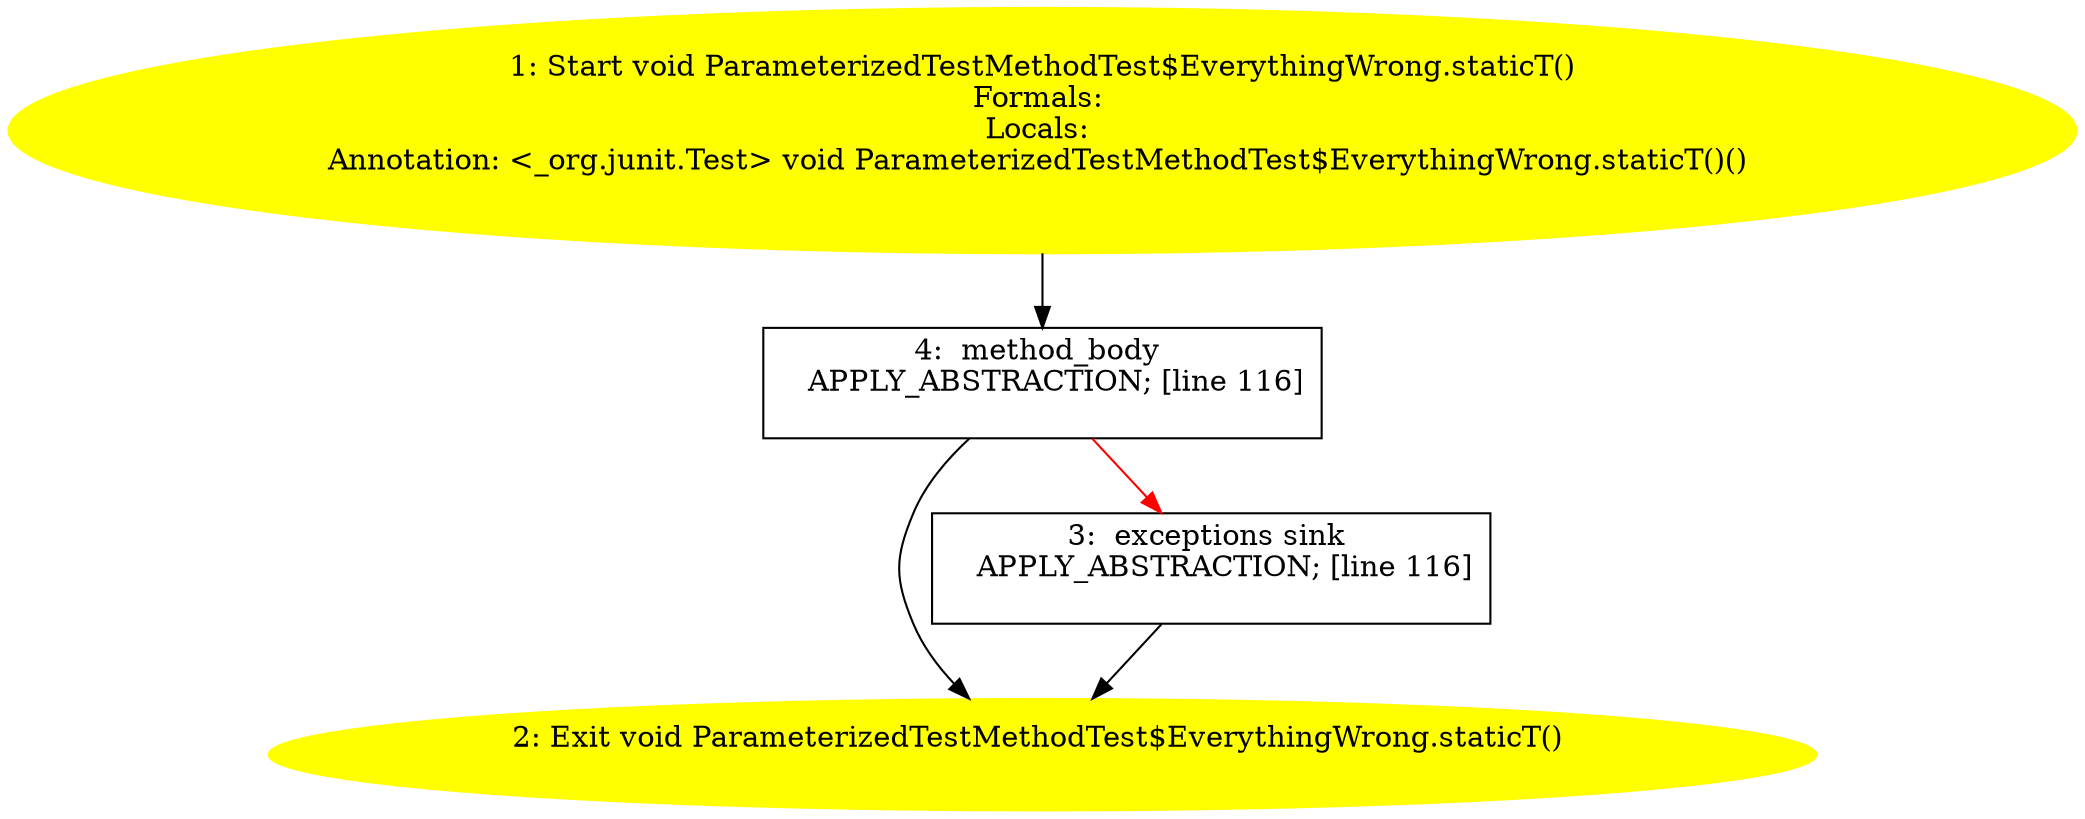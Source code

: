 /* @generated */
digraph cfg {
"org.junit.tests.running.methods.ParameterizedTestMethodTest$EverythingWrong.staticT():void.c5c9d301b101f4569615b781e225d150_1" [label="1: Start void ParameterizedTestMethodTest$EverythingWrong.staticT()\nFormals: \nLocals: \nAnnotation: <_org.junit.Test> void ParameterizedTestMethodTest$EverythingWrong.staticT()() \n  " color=yellow style=filled]
	

	 "org.junit.tests.running.methods.ParameterizedTestMethodTest$EverythingWrong.staticT():void.c5c9d301b101f4569615b781e225d150_1" -> "org.junit.tests.running.methods.ParameterizedTestMethodTest$EverythingWrong.staticT():void.c5c9d301b101f4569615b781e225d150_4" ;
"org.junit.tests.running.methods.ParameterizedTestMethodTest$EverythingWrong.staticT():void.c5c9d301b101f4569615b781e225d150_2" [label="2: Exit void ParameterizedTestMethodTest$EverythingWrong.staticT() \n  " color=yellow style=filled]
	

"org.junit.tests.running.methods.ParameterizedTestMethodTest$EverythingWrong.staticT():void.c5c9d301b101f4569615b781e225d150_3" [label="3:  exceptions sink \n   APPLY_ABSTRACTION; [line 116]\n " shape="box"]
	

	 "org.junit.tests.running.methods.ParameterizedTestMethodTest$EverythingWrong.staticT():void.c5c9d301b101f4569615b781e225d150_3" -> "org.junit.tests.running.methods.ParameterizedTestMethodTest$EverythingWrong.staticT():void.c5c9d301b101f4569615b781e225d150_2" ;
"org.junit.tests.running.methods.ParameterizedTestMethodTest$EverythingWrong.staticT():void.c5c9d301b101f4569615b781e225d150_4" [label="4:  method_body \n   APPLY_ABSTRACTION; [line 116]\n " shape="box"]
	

	 "org.junit.tests.running.methods.ParameterizedTestMethodTest$EverythingWrong.staticT():void.c5c9d301b101f4569615b781e225d150_4" -> "org.junit.tests.running.methods.ParameterizedTestMethodTest$EverythingWrong.staticT():void.c5c9d301b101f4569615b781e225d150_2" ;
	 "org.junit.tests.running.methods.ParameterizedTestMethodTest$EverythingWrong.staticT():void.c5c9d301b101f4569615b781e225d150_4" -> "org.junit.tests.running.methods.ParameterizedTestMethodTest$EverythingWrong.staticT():void.c5c9d301b101f4569615b781e225d150_3" [color="red" ];
}
